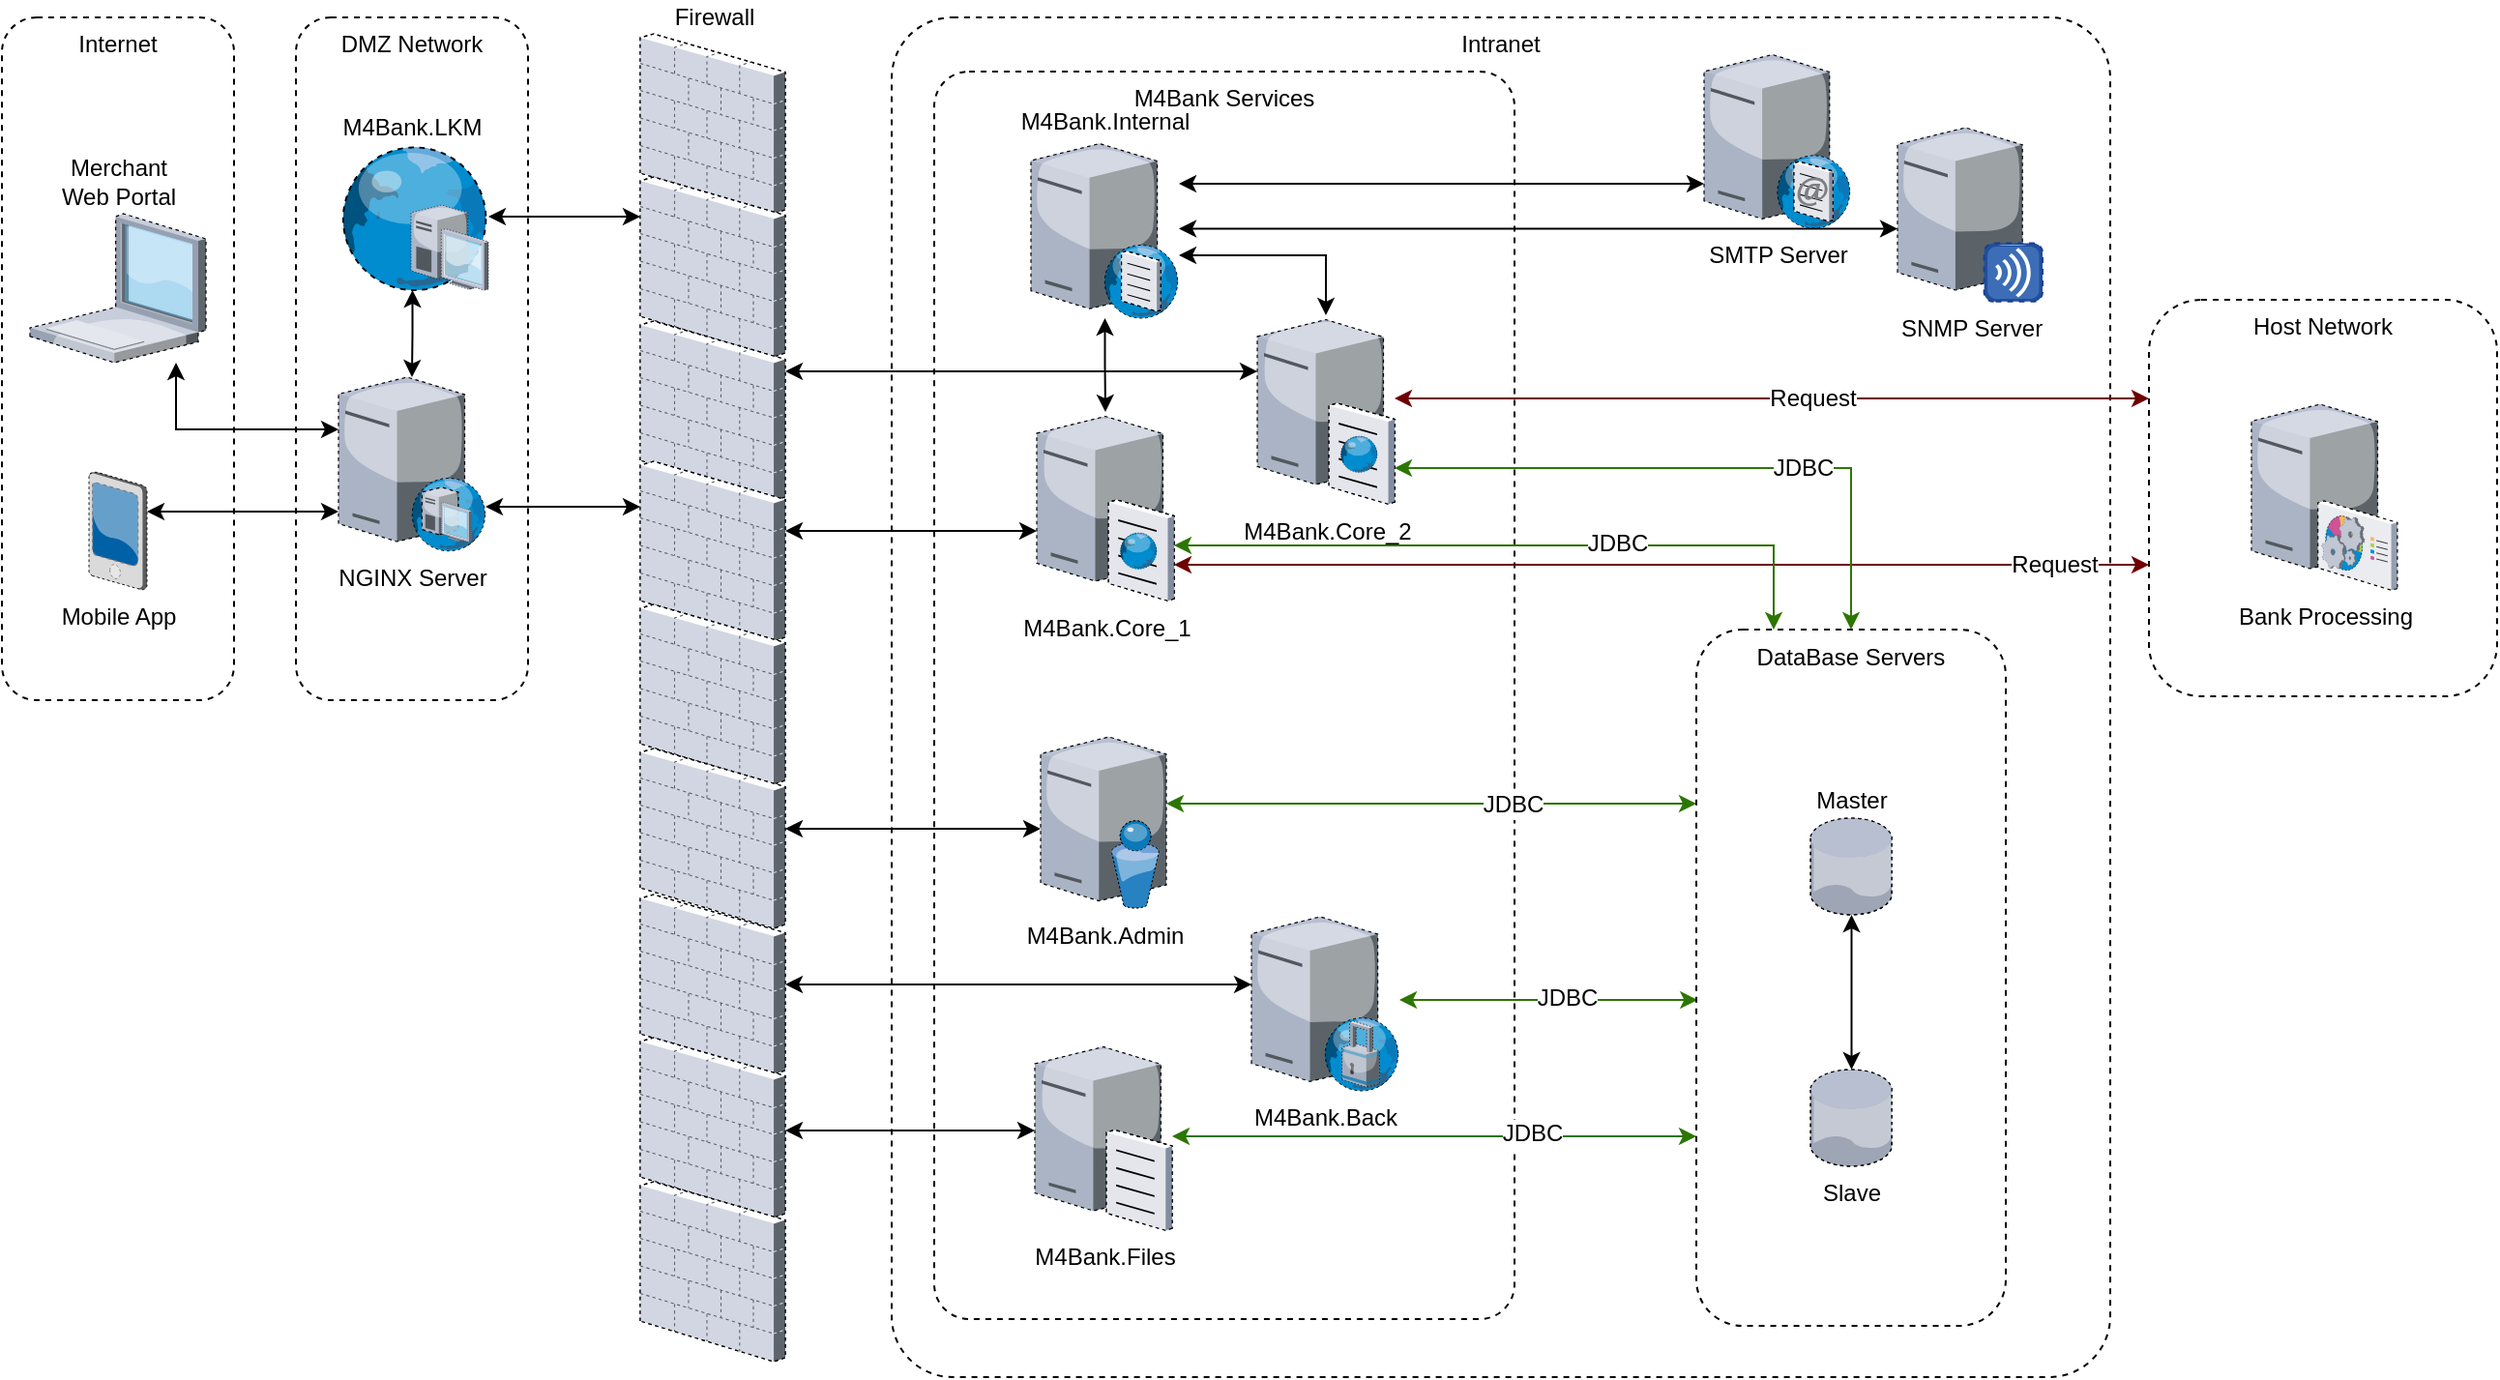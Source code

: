 <mxfile version="11.0.7" type="github"><diagram id="fqukKqLD22RfH7-Kg8i0" name="Страница 1"><mxGraphModel dx="2829" dy="1264" grid="1" gridSize="10" guides="1" tooltips="1" connect="1" arrows="1" fold="1" page="1" pageScale="1" pageWidth="1169" pageHeight="827" math="0" shadow="0"><root><mxCell id="0"/><mxCell id="1" parent="0"/><mxCell id="lxRCtnM5meJ0PShTz2mR-1" value="Intranet" style="whiteSpace=wrap;html=1;rounded=1;dashed=1;strokeColor=#000000;arcSize=5;verticalAlign=top;" vertex="1" parent="1"><mxGeometry x="390" y="37" width="630" height="703" as="geometry"/></mxCell><mxCell id="lxRCtnM5meJ0PShTz2mR-23" value="" style="group" vertex="1" connectable="0" parent="1"><mxGeometry x="1040" y="183" width="180" height="205" as="geometry"/></mxCell><mxCell id="lxRCtnM5meJ0PShTz2mR-21" value="Host Network" style="whiteSpace=wrap;html=1;rounded=1;dashed=1;strokeColor=#000000;verticalAlign=top;" vertex="1" parent="lxRCtnM5meJ0PShTz2mR-23"><mxGeometry width="180" height="205" as="geometry"/></mxCell><mxCell id="lxRCtnM5meJ0PShTz2mR-22" value="Bank Processing" style="verticalLabelPosition=bottom;aspect=fixed;html=1;verticalAlign=top;strokeColor=none;align=center;outlineConnect=0;shape=mxgraph.citrix.command_center;rounded=1;dashed=1;" vertex="1" parent="lxRCtnM5meJ0PShTz2mR-23"><mxGeometry x="53" y="54" width="75.5" height="96" as="geometry"/></mxCell><mxCell id="lxRCtnM5meJ0PShTz2mR-24" value="SNMP Server" style="verticalLabelPosition=bottom;aspect=fixed;html=1;verticalAlign=top;strokeColor=none;align=center;outlineConnect=0;shape=mxgraph.citrix.merchandising_server;rounded=1;dashed=1;" vertex="1" parent="1"><mxGeometry x="910" y="94" width="75" height="90" as="geometry"/></mxCell><mxCell id="lxRCtnM5meJ0PShTz2mR-25" value="SMTP Server" style="verticalLabelPosition=bottom;aspect=fixed;html=1;verticalAlign=top;strokeColor=none;align=center;outlineConnect=0;shape=mxgraph.citrix.smtp_server;rounded=1;dashed=1;" vertex="1" parent="1"><mxGeometry x="810" y="54" width="76" height="92" as="geometry"/></mxCell><mxCell id="lxRCtnM5meJ0PShTz2mR-27" value="M4Bank Services" style="whiteSpace=wrap;html=1;rounded=1;dashed=1;strokeColor=#000000;verticalAlign=top;arcSize=6;" vertex="1" parent="1"><mxGeometry x="412" y="65" width="300" height="645" as="geometry"/></mxCell><mxCell id="lxRCtnM5meJ0PShTz2mR-33" value="" style="edgeStyle=elbowEdgeStyle;rounded=0;orthogonalLoop=1;jettySize=auto;elbow=vertical;html=1;startArrow=classic;startFill=1;" edge="1" parent="1" source="lxRCtnM5meJ0PShTz2mR-28" target="lxRCtnM5meJ0PShTz2mR-29"><mxGeometry relative="1" as="geometry"/></mxCell><mxCell id="lxRCtnM5meJ0PShTz2mR-37" value="" style="edgeStyle=elbowEdgeStyle;rounded=0;orthogonalLoop=1;jettySize=auto;elbow=vertical;html=1;startArrow=classic;startFill=1;" edge="1" parent="1" source="lxRCtnM5meJ0PShTz2mR-28" target="lxRCtnM5meJ0PShTz2mR-25"><mxGeometry relative="1" as="geometry"><mxPoint x="496.5" y="147" as="targetPoint"/></mxGeometry></mxCell><mxCell id="lxRCtnM5meJ0PShTz2mR-28" value="M4Bank.Internal" style="verticalLabelPosition=top;aspect=fixed;html=1;verticalAlign=bottom;strokeColor=none;align=center;outlineConnect=0;shape=mxgraph.citrix.dns_server;rounded=1;dashed=1;labelPosition=center;" vertex="1" parent="1"><mxGeometry x="462" y="100" width="76.5" height="92.5" as="geometry"/></mxCell><mxCell id="lxRCtnM5meJ0PShTz2mR-41" value="" style="edgeStyle=elbowEdgeStyle;rounded=0;orthogonalLoop=1;jettySize=auto;elbow=vertical;html=1;startArrow=classic;startFill=1;fillColor=#a20025;strokeColor=#6F0000;" edge="1" parent="1" source="lxRCtnM5meJ0PShTz2mR-29" target="lxRCtnM5meJ0PShTz2mR-21"><mxGeometry relative="1" as="geometry"><mxPoint x="970" y="320" as="targetPoint"/><Array as="points"><mxPoint x="580" y="320"/><mxPoint x="960" y="267"/><mxPoint x="960" y="260"/><mxPoint x="830" y="290"/><mxPoint x="727" y="280"/></Array></mxGeometry></mxCell><mxCell id="lxRCtnM5meJ0PShTz2mR-55" value="Request" style="text;html=1;resizable=0;points=[];align=center;verticalAlign=middle;labelBackgroundColor=#ffffff;" vertex="1" connectable="0" parent="lxRCtnM5meJ0PShTz2mR-41"><mxGeometry x="0.17" y="-4" relative="1" as="geometry"><mxPoint x="159.5" y="-4" as="offset"/></mxGeometry></mxCell><mxCell id="lxRCtnM5meJ0PShTz2mR-53" value="" style="edgeStyle=elbowEdgeStyle;rounded=0;orthogonalLoop=1;jettySize=auto;elbow=vertical;html=1;startArrow=classic;startFill=1;entryX=0.25;entryY=0;entryDx=0;entryDy=0;fillColor=#60a917;strokeColor=#2D7600;" edge="1" parent="1" source="lxRCtnM5meJ0PShTz2mR-29" target="lxRCtnM5meJ0PShTz2mR-4"><mxGeometry relative="1" as="geometry"><mxPoint x="378.5" y="418.5" as="targetPoint"/><Array as="points"><mxPoint x="530" y="310"/><mxPoint x="540" y="339"/></Array></mxGeometry></mxCell><mxCell id="lxRCtnM5meJ0PShTz2mR-54" value="JDBC" style="text;html=1;resizable=0;points=[];align=center;verticalAlign=middle;labelBackgroundColor=#ffffff;" vertex="1" connectable="0" parent="lxRCtnM5meJ0PShTz2mR-53"><mxGeometry x="0.297" y="1" relative="1" as="geometry"><mxPoint as="offset"/></mxGeometry></mxCell><mxCell id="lxRCtnM5meJ0PShTz2mR-29" value="M4Bank.Core_1" style="verticalLabelPosition=bottom;aspect=fixed;html=1;verticalAlign=top;strokeColor=none;align=center;outlineConnect=0;shape=mxgraph.citrix.cache_server;rounded=1;dashed=1;" vertex="1" parent="1"><mxGeometry x="465" y="241" width="71" height="97.5" as="geometry"/></mxCell><mxCell id="lxRCtnM5meJ0PShTz2mR-40" value="" style="edgeStyle=elbowEdgeStyle;rounded=0;orthogonalLoop=1;jettySize=auto;elbow=vertical;html=1;startArrow=classic;startFill=1;entryX=0;entryY=0.25;entryDx=0;entryDy=0;fillColor=#a20025;strokeColor=#6F0000;" edge="1" parent="1" source="lxRCtnM5meJ0PShTz2mR-31" target="lxRCtnM5meJ0PShTz2mR-21"><mxGeometry relative="1" as="geometry"><mxPoint x="1040" y="260" as="targetPoint"/><Array as="points"><mxPoint x="950" y="234"/><mxPoint x="960" y="220"/><mxPoint x="960" y="250"/><mxPoint x="590" y="260"/></Array></mxGeometry></mxCell><mxCell id="lxRCtnM5meJ0PShTz2mR-51" value="Request" style="text;html=1;resizable=0;points=[];align=center;verticalAlign=middle;labelBackgroundColor=#ffffff;" vertex="1" connectable="0" parent="lxRCtnM5meJ0PShTz2mR-40"><mxGeometry x="0.101" y="-3" relative="1" as="geometry"><mxPoint x="1" y="-3" as="offset"/></mxGeometry></mxCell><mxCell id="lxRCtnM5meJ0PShTz2mR-47" value="" style="edgeStyle=elbowEdgeStyle;rounded=0;orthogonalLoop=1;jettySize=auto;elbow=vertical;html=1;startArrow=classic;startFill=1;" edge="1" parent="1" source="lxRCtnM5meJ0PShTz2mR-31" target="lxRCtnM5meJ0PShTz2mR-28"><mxGeometry relative="1" as="geometry"><Array as="points"><mxPoint x="572" y="160"/><mxPoint x="612" y="146"/><mxPoint x="612" y="160"/><mxPoint x="582" y="146"/><mxPoint x="542" y="220"/><mxPoint x="559" y="210"/></Array></mxGeometry></mxCell><mxCell id="lxRCtnM5meJ0PShTz2mR-31" value="M4Bank.Core_2" style="verticalLabelPosition=bottom;aspect=fixed;html=1;verticalAlign=top;strokeColor=none;align=center;outlineConnect=0;shape=mxgraph.citrix.cache_server;rounded=1;dashed=1;" vertex="1" parent="1"><mxGeometry x="579" y="191" width="71" height="97.5" as="geometry"/></mxCell><mxCell id="lxRCtnM5meJ0PShTz2mR-38" value="" style="edgeStyle=elbowEdgeStyle;rounded=0;orthogonalLoop=1;jettySize=auto;elbow=vertical;html=1;startArrow=classic;startFill=1;" edge="1" parent="1" source="lxRCtnM5meJ0PShTz2mR-28" target="lxRCtnM5meJ0PShTz2mR-24"><mxGeometry relative="1" as="geometry"><mxPoint x="426.5" y="145.333" as="sourcePoint"/><mxPoint x="820" y="145.333" as="targetPoint"/><Array as="points"><mxPoint x="530" y="150"/><mxPoint x="590" y="170"/><mxPoint x="640" y="200"/></Array></mxGeometry></mxCell><mxCell id="lxRCtnM5meJ0PShTz2mR-49" value="" style="edgeStyle=elbowEdgeStyle;rounded=0;orthogonalLoop=1;jettySize=auto;elbow=vertical;html=1;startArrow=classic;startFill=1;entryX=0.5;entryY=0;entryDx=0;entryDy=0;fillColor=#60a917;strokeColor=#2D7600;" edge="1" parent="1" source="lxRCtnM5meJ0PShTz2mR-31" target="lxRCtnM5meJ0PShTz2mR-4"><mxGeometry relative="1" as="geometry"><mxPoint x="610" y="270" as="sourcePoint"/><mxPoint x="1050.333" y="243.667" as="targetPoint"/><Array as="points"><mxPoint x="670" y="270"/><mxPoint x="960" y="244"/><mxPoint x="970" y="230"/><mxPoint x="970" y="260"/><mxPoint x="600" y="270"/></Array></mxGeometry></mxCell><mxCell id="lxRCtnM5meJ0PShTz2mR-50" value="JDBC" style="text;html=1;resizable=0;points=[];align=center;verticalAlign=middle;labelBackgroundColor=#ffffff;" vertex="1" connectable="0" parent="lxRCtnM5meJ0PShTz2mR-49"><mxGeometry x="0.311" y="-4" relative="1" as="geometry"><mxPoint x="1" y="-4" as="offset"/></mxGeometry></mxCell><mxCell id="lxRCtnM5meJ0PShTz2mR-62" value="" style="edgeStyle=elbowEdgeStyle;rounded=0;orthogonalLoop=1;jettySize=auto;elbow=vertical;html=1;startArrow=classic;startFill=1;fillColor=#60a917;strokeColor=#2D7600;entryX=0.004;entryY=0.533;entryDx=0;entryDy=0;entryPerimeter=0;" edge="1" parent="1" source="lxRCtnM5meJ0PShTz2mR-56" target="lxRCtnM5meJ0PShTz2mR-4"><mxGeometry relative="1" as="geometry"><mxPoint x="780" y="545" as="targetPoint"/><Array as="points"><mxPoint x="780" y="545"/><mxPoint x="720" y="520"/><mxPoint x="690" y="540"/></Array></mxGeometry></mxCell><mxCell id="lxRCtnM5meJ0PShTz2mR-67" value="JDBC" style="text;html=1;resizable=0;points=[];align=center;verticalAlign=middle;labelBackgroundColor=#ffffff;" vertex="1" connectable="0" parent="lxRCtnM5meJ0PShTz2mR-62"><mxGeometry x="0.117" y="1" relative="1" as="geometry"><mxPoint as="offset"/></mxGeometry></mxCell><mxCell id="lxRCtnM5meJ0PShTz2mR-56" value="M4Bank.Back" style="verticalLabelPosition=bottom;aspect=fixed;html=1;verticalAlign=top;strokeColor=none;align=center;outlineConnect=0;shape=mxgraph.citrix.proxy_server;rounded=1;dashed=1;" vertex="1" parent="1"><mxGeometry x="576" y="502" width="76.5" height="90" as="geometry"/></mxCell><mxCell id="lxRCtnM5meJ0PShTz2mR-64" value="" style="edgeStyle=elbowEdgeStyle;rounded=0;orthogonalLoop=1;jettySize=auto;elbow=vertical;html=1;startArrow=classic;startFill=1;fillColor=#60a917;strokeColor=#2D7600;" edge="1" parent="1" source="lxRCtnM5meJ0PShTz2mR-57" target="lxRCtnM5meJ0PShTz2mR-4"><mxGeometry relative="1" as="geometry"><mxPoint x="493" y="615.333" as="targetPoint"/></mxGeometry></mxCell><mxCell id="lxRCtnM5meJ0PShTz2mR-68" value="JDBC" style="text;html=1;resizable=0;points=[];align=center;verticalAlign=middle;labelBackgroundColor=#ffffff;" vertex="1" connectable="0" parent="lxRCtnM5meJ0PShTz2mR-64"><mxGeometry x="0.374" y="2" relative="1" as="geometry"><mxPoint as="offset"/></mxGeometry></mxCell><mxCell id="lxRCtnM5meJ0PShTz2mR-57" value="M4Bank.Files" style="verticalLabelPosition=bottom;aspect=fixed;html=1;verticalAlign=top;strokeColor=none;align=center;outlineConnect=0;shape=mxgraph.citrix.file_server;rounded=1;dashed=1;" vertex="1" parent="1"><mxGeometry x="464" y="567" width="71" height="97" as="geometry"/></mxCell><mxCell id="lxRCtnM5meJ0PShTz2mR-60" value="" style="edgeStyle=elbowEdgeStyle;rounded=0;orthogonalLoop=1;jettySize=auto;elbow=vertical;html=1;startArrow=classic;startFill=1;entryX=0;entryY=0.25;entryDx=0;entryDy=0;fillColor=#60a917;strokeColor=#2D7600;" edge="1" parent="1" source="lxRCtnM5meJ0PShTz2mR-58" target="lxRCtnM5meJ0PShTz2mR-4"><mxGeometry relative="1" as="geometry"><mxPoint x="490" y="453.667" as="targetPoint"/></mxGeometry></mxCell><mxCell id="lxRCtnM5meJ0PShTz2mR-66" value="JDBC" style="text;html=1;resizable=0;points=[];align=center;verticalAlign=middle;labelBackgroundColor=#ffffff;" vertex="1" connectable="0" parent="lxRCtnM5meJ0PShTz2mR-60"><mxGeometry x="0.328" y="-5" relative="1" as="geometry"><mxPoint x="-3" y="-5" as="offset"/></mxGeometry></mxCell><mxCell id="lxRCtnM5meJ0PShTz2mR-58" value="M4Bank.Admin" style="verticalLabelPosition=bottom;aspect=fixed;html=1;verticalAlign=top;strokeColor=none;align=center;outlineConnect=0;shape=mxgraph.citrix.directory_server;rounded=1;dashed=1;" vertex="1" parent="1"><mxGeometry x="467" y="409" width="65" height="88.5" as="geometry"/></mxCell><mxCell id="lxRCtnM5meJ0PShTz2mR-78" value="" style="group" vertex="1" connectable="0" parent="1"><mxGeometry x="260" y="45.5" width="75" height="686.5" as="geometry"/></mxCell><mxCell id="lxRCtnM5meJ0PShTz2mR-69" value="Firewall" style="verticalLabelPosition=top;html=1;verticalAlign=bottom;strokeColor=none;align=center;outlineConnect=0;shape=mxgraph.citrix.firewall;rounded=1;dashed=1;labelPosition=center;" vertex="1" parent="lxRCtnM5meJ0PShTz2mR-78"><mxGeometry width="75" height="93" as="geometry"/></mxCell><mxCell id="lxRCtnM5meJ0PShTz2mR-70" value="" style="verticalLabelPosition=bottom;html=1;verticalAlign=top;strokeColor=none;align=center;outlineConnect=0;shape=mxgraph.citrix.firewall;rounded=1;dashed=1;" vertex="1" parent="lxRCtnM5meJ0PShTz2mR-78"><mxGeometry y="74" width="75" height="93" as="geometry"/></mxCell><mxCell id="lxRCtnM5meJ0PShTz2mR-71" value="" style="verticalLabelPosition=bottom;html=1;verticalAlign=top;strokeColor=none;align=center;outlineConnect=0;shape=mxgraph.citrix.firewall;rounded=1;dashed=1;" vertex="1" parent="lxRCtnM5meJ0PShTz2mR-78"><mxGeometry y="148.5" width="75" height="93" as="geometry"/></mxCell><mxCell id="lxRCtnM5meJ0PShTz2mR-72" value="" style="verticalLabelPosition=bottom;html=1;verticalAlign=top;strokeColor=none;align=center;outlineConnect=0;shape=mxgraph.citrix.firewall;rounded=1;dashed=1;" vertex="1" parent="lxRCtnM5meJ0PShTz2mR-78"><mxGeometry y="221" width="75" height="93" as="geometry"/></mxCell><mxCell id="lxRCtnM5meJ0PShTz2mR-73" value="" style="verticalLabelPosition=bottom;html=1;verticalAlign=top;strokeColor=none;align=center;outlineConnect=0;shape=mxgraph.citrix.firewall;rounded=1;dashed=1;" vertex="1" parent="lxRCtnM5meJ0PShTz2mR-78"><mxGeometry y="295" width="75" height="93" as="geometry"/></mxCell><mxCell id="lxRCtnM5meJ0PShTz2mR-74" value="" style="verticalLabelPosition=bottom;html=1;verticalAlign=top;strokeColor=none;align=center;outlineConnect=0;shape=mxgraph.citrix.firewall;rounded=1;dashed=1;" vertex="1" parent="lxRCtnM5meJ0PShTz2mR-78"><mxGeometry y="369.5" width="75" height="93" as="geometry"/></mxCell><mxCell id="lxRCtnM5meJ0PShTz2mR-75" value="" style="verticalLabelPosition=bottom;html=1;verticalAlign=top;strokeColor=none;align=center;outlineConnect=0;shape=mxgraph.citrix.firewall;rounded=1;dashed=1;" vertex="1" parent="lxRCtnM5meJ0PShTz2mR-78"><mxGeometry y="445" width="75" height="93" as="geometry"/></mxCell><mxCell id="lxRCtnM5meJ0PShTz2mR-76" value="" style="verticalLabelPosition=bottom;html=1;verticalAlign=top;strokeColor=none;align=center;outlineConnect=0;shape=mxgraph.citrix.firewall;rounded=1;dashed=1;" vertex="1" parent="lxRCtnM5meJ0PShTz2mR-78"><mxGeometry y="519" width="75" height="93" as="geometry"/></mxCell><mxCell id="lxRCtnM5meJ0PShTz2mR-77" value="" style="verticalLabelPosition=bottom;html=1;verticalAlign=top;strokeColor=none;align=center;outlineConnect=0;shape=mxgraph.citrix.firewall;rounded=1;dashed=1;" vertex="1" parent="lxRCtnM5meJ0PShTz2mR-78"><mxGeometry y="593.5" width="75" height="93" as="geometry"/></mxCell><mxCell id="lxRCtnM5meJ0PShTz2mR-79" value="" style="edgeStyle=elbowEdgeStyle;rounded=0;orthogonalLoop=1;jettySize=auto;elbow=vertical;html=1;startArrow=classic;startFill=1;" edge="1" parent="1" source="lxRCtnM5meJ0PShTz2mR-74" target="lxRCtnM5meJ0PShTz2mR-58"><mxGeometry relative="1" as="geometry"/></mxCell><mxCell id="lxRCtnM5meJ0PShTz2mR-82" value="" style="edgeStyle=elbowEdgeStyle;rounded=0;orthogonalLoop=1;jettySize=auto;elbow=vertical;html=1;startArrow=classic;startFill=1;" edge="1" parent="1" source="lxRCtnM5meJ0PShTz2mR-75" target="lxRCtnM5meJ0PShTz2mR-56"><mxGeometry relative="1" as="geometry"><mxPoint x="415" y="462" as="targetPoint"/><Array as="points"><mxPoint x="580" y="550.5"/></Array></mxGeometry></mxCell><mxCell id="lxRCtnM5meJ0PShTz2mR-83" value="" style="edgeStyle=elbowEdgeStyle;rounded=0;orthogonalLoop=1;jettySize=auto;elbow=vertical;html=1;startArrow=classic;startFill=1;" edge="1" parent="1" source="lxRCtnM5meJ0PShTz2mR-76" target="lxRCtnM5meJ0PShTz2mR-57"><mxGeometry relative="1" as="geometry"/></mxCell><mxCell id="lxRCtnM5meJ0PShTz2mR-84" value="" style="edgeStyle=elbowEdgeStyle;rounded=0;orthogonalLoop=1;jettySize=auto;elbow=vertical;html=1;startArrow=classic;startFill=1;" edge="1" parent="1" source="lxRCtnM5meJ0PShTz2mR-72" target="lxRCtnM5meJ0PShTz2mR-29"><mxGeometry relative="1" as="geometry"/></mxCell><mxCell id="lxRCtnM5meJ0PShTz2mR-85" value="" style="edgeStyle=elbowEdgeStyle;rounded=0;orthogonalLoop=1;jettySize=auto;elbow=vertical;html=1;startArrow=classic;startFill=1;" edge="1" parent="1" source="lxRCtnM5meJ0PShTz2mR-71" target="lxRCtnM5meJ0PShTz2mR-31"><mxGeometry relative="1" as="geometry"><Array as="points"><mxPoint x="380" y="220"/></Array></mxGeometry></mxCell><mxCell id="lxRCtnM5meJ0PShTz2mR-89" value="DMZ Network" style="whiteSpace=wrap;html=1;rounded=1;dashed=1;strokeColor=#000000;labelPosition=center;verticalLabelPosition=middle;align=center;verticalAlign=top;" vertex="1" parent="1"><mxGeometry x="82" y="37" width="120" height="353" as="geometry"/></mxCell><mxCell id="lxRCtnM5meJ0PShTz2mR-92" value="M4Bank.LKM" style="group;verticalAlign=bottom;labelPosition=center;verticalLabelPosition=top;align=center;" vertex="1" connectable="0" parent="1"><mxGeometry x="103" y="103.04" width="78.5" height="75.0" as="geometry"/></mxCell><mxCell id="lxRCtnM5meJ0PShTz2mR-90" value="" style="verticalLabelPosition=bottom;aspect=fixed;html=1;verticalAlign=top;strokeColor=none;align=center;outlineConnect=0;shape=mxgraph.citrix.globe;rounded=1;dashed=1;" vertex="1" parent="lxRCtnM5meJ0PShTz2mR-92"><mxGeometry width="78.5" height="75" as="geometry"/></mxCell><mxCell id="lxRCtnM5meJ0PShTz2mR-91" value="" style="verticalLabelPosition=bottom;aspect=fixed;html=1;verticalAlign=top;strokeColor=none;align=center;outlineConnect=0;shape=mxgraph.citrix.desktop;rounded=1;dashed=1;" vertex="1" parent="lxRCtnM5meJ0PShTz2mR-92"><mxGeometry x="38.5" y="30.96" width="40" height="44.04" as="geometry"/></mxCell><mxCell id="lxRCtnM5meJ0PShTz2mR-107" value="" style="group" vertex="1" connectable="0" parent="1"><mxGeometry x="806" y="353.5" width="160" height="360" as="geometry"/></mxCell><mxCell id="lxRCtnM5meJ0PShTz2mR-4" value="DataBase Servers" style="whiteSpace=wrap;html=1;rounded=1;dashed=1;strokeColor=#000000;verticalAlign=top;" vertex="1" parent="lxRCtnM5meJ0PShTz2mR-107"><mxGeometry width="160" height="360" as="geometry"/></mxCell><mxCell id="lxRCtnM5meJ0PShTz2mR-101" value="Master" style="verticalLabelPosition=top;aspect=fixed;html=1;verticalAlign=bottom;strokeColor=none;align=center;outlineConnect=0;shape=mxgraph.citrix.database;rounded=1;dashed=1;labelPosition=center;" vertex="1" parent="lxRCtnM5meJ0PShTz2mR-107"><mxGeometry x="59" y="97.5" width="42.5" height="50" as="geometry"/></mxCell><mxCell id="lxRCtnM5meJ0PShTz2mR-105" value="Slave" style="verticalLabelPosition=bottom;aspect=fixed;html=1;verticalAlign=top;strokeColor=none;align=center;outlineConnect=0;shape=mxgraph.citrix.database;rounded=1;dashed=1;labelPosition=center;" vertex="1" parent="lxRCtnM5meJ0PShTz2mR-107"><mxGeometry x="59" y="227.5" width="42.5" height="50" as="geometry"/></mxCell><mxCell id="lxRCtnM5meJ0PShTz2mR-106" value="" style="edgeStyle=elbowEdgeStyle;rounded=0;orthogonalLoop=1;jettySize=auto;elbow=vertical;html=1;startArrow=classic;startFill=1;" edge="1" parent="lxRCtnM5meJ0PShTz2mR-107" source="lxRCtnM5meJ0PShTz2mR-101" target="lxRCtnM5meJ0PShTz2mR-105"><mxGeometry relative="1" as="geometry"/></mxCell><mxCell id="lxRCtnM5meJ0PShTz2mR-108" value="Internet" style="whiteSpace=wrap;html=1;rounded=1;dashed=1;strokeColor=#000000;verticalAlign=top;" vertex="1" parent="1"><mxGeometry x="-70" y="37" width="120" height="353" as="geometry"/></mxCell><mxCell id="lxRCtnM5meJ0PShTz2mR-115" value="" style="edgeStyle=elbowEdgeStyle;rounded=0;orthogonalLoop=1;jettySize=auto;elbow=vertical;html=1;startArrow=classic;startFill=1;" edge="1" parent="1" source="lxRCtnM5meJ0PShTz2mR-109" target="lxRCtnM5meJ0PShTz2mR-112"><mxGeometry relative="1" as="geometry"/></mxCell><mxCell id="lxRCtnM5meJ0PShTz2mR-109" value="Mobile App" style="verticalLabelPosition=bottom;aspect=fixed;html=1;verticalAlign=top;strokeColor=none;align=center;outlineConnect=0;shape=mxgraph.citrix.pda;rounded=1;dashed=1;" vertex="1" parent="1"><mxGeometry x="-25" y="272" width="30" height="61" as="geometry"/></mxCell><mxCell id="lxRCtnM5meJ0PShTz2mR-113" value="" style="edgeStyle=elbowEdgeStyle;rounded=0;orthogonalLoop=1;jettySize=auto;elbow=vertical;html=1;startArrow=classic;startFill=1;" edge="1" parent="1" source="lxRCtnM5meJ0PShTz2mR-112" target="lxRCtnM5meJ0PShTz2mR-72"><mxGeometry relative="1" as="geometry"/></mxCell><mxCell id="lxRCtnM5meJ0PShTz2mR-112" value="NGINX Server" style="verticalLabelPosition=bottom;aspect=fixed;html=1;verticalAlign=top;strokeColor=none;align=center;outlineConnect=0;shape=mxgraph.citrix.dhcp_server;rounded=1;dashed=1;" vertex="1" parent="1"><mxGeometry x="104" y="223" width="76" height="90" as="geometry"/></mxCell><mxCell id="lxRCtnM5meJ0PShTz2mR-114" value="" style="edgeStyle=elbowEdgeStyle;rounded=0;orthogonalLoop=1;jettySize=auto;elbow=vertical;html=1;startArrow=classic;startFill=1;" edge="1" parent="1" source="lxRCtnM5meJ0PShTz2mR-90" target="lxRCtnM5meJ0PShTz2mR-112"><mxGeometry relative="1" as="geometry"/></mxCell><mxCell id="lxRCtnM5meJ0PShTz2mR-117" value="" style="edgeStyle=elbowEdgeStyle;rounded=0;orthogonalLoop=1;jettySize=auto;elbow=vertical;html=1;startArrow=classic;startFill=1;" edge="1" parent="1" source="lxRCtnM5meJ0PShTz2mR-116" target="lxRCtnM5meJ0PShTz2mR-112"><mxGeometry relative="1" as="geometry"><Array as="points"><mxPoint x="20" y="250"/><mxPoint x="60" y="260"/></Array></mxGeometry></mxCell><mxCell id="lxRCtnM5meJ0PShTz2mR-116" value="Merchant&lt;br&gt;Web Portal" style="verticalLabelPosition=top;aspect=fixed;html=1;verticalAlign=bottom;strokeColor=none;align=center;outlineConnect=0;shape=mxgraph.citrix.laptop_1;rounded=1;dashed=1;labelPosition=center;" vertex="1" parent="1"><mxGeometry x="-55.5" y="138.5" width="91" height="77" as="geometry"/></mxCell><mxCell id="lxRCtnM5meJ0PShTz2mR-118" value="" style="edgeStyle=elbowEdgeStyle;rounded=0;orthogonalLoop=1;jettySize=auto;elbow=vertical;html=1;startArrow=classic;startFill=1;" edge="1" parent="1" source="lxRCtnM5meJ0PShTz2mR-91" target="lxRCtnM5meJ0PShTz2mR-70"><mxGeometry relative="1" as="geometry"><Array as="points"><mxPoint x="230" y="140"/></Array></mxGeometry></mxCell></root></mxGraphModel></diagram></mxfile>